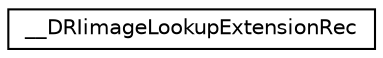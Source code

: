 digraph "Graphe hiérarchique des classes"
{
  edge [fontname="Helvetica",fontsize="10",labelfontname="Helvetica",labelfontsize="10"];
  node [fontname="Helvetica",fontsize="10",shape=record];
  rankdir="LR";
  Node1 [label="__DRIimageLookupExtensionRec",height=0.2,width=0.4,color="black", fillcolor="white", style="filled",URL="$struct_____d_r_iimage_lookup_extension_rec.html"];
}
